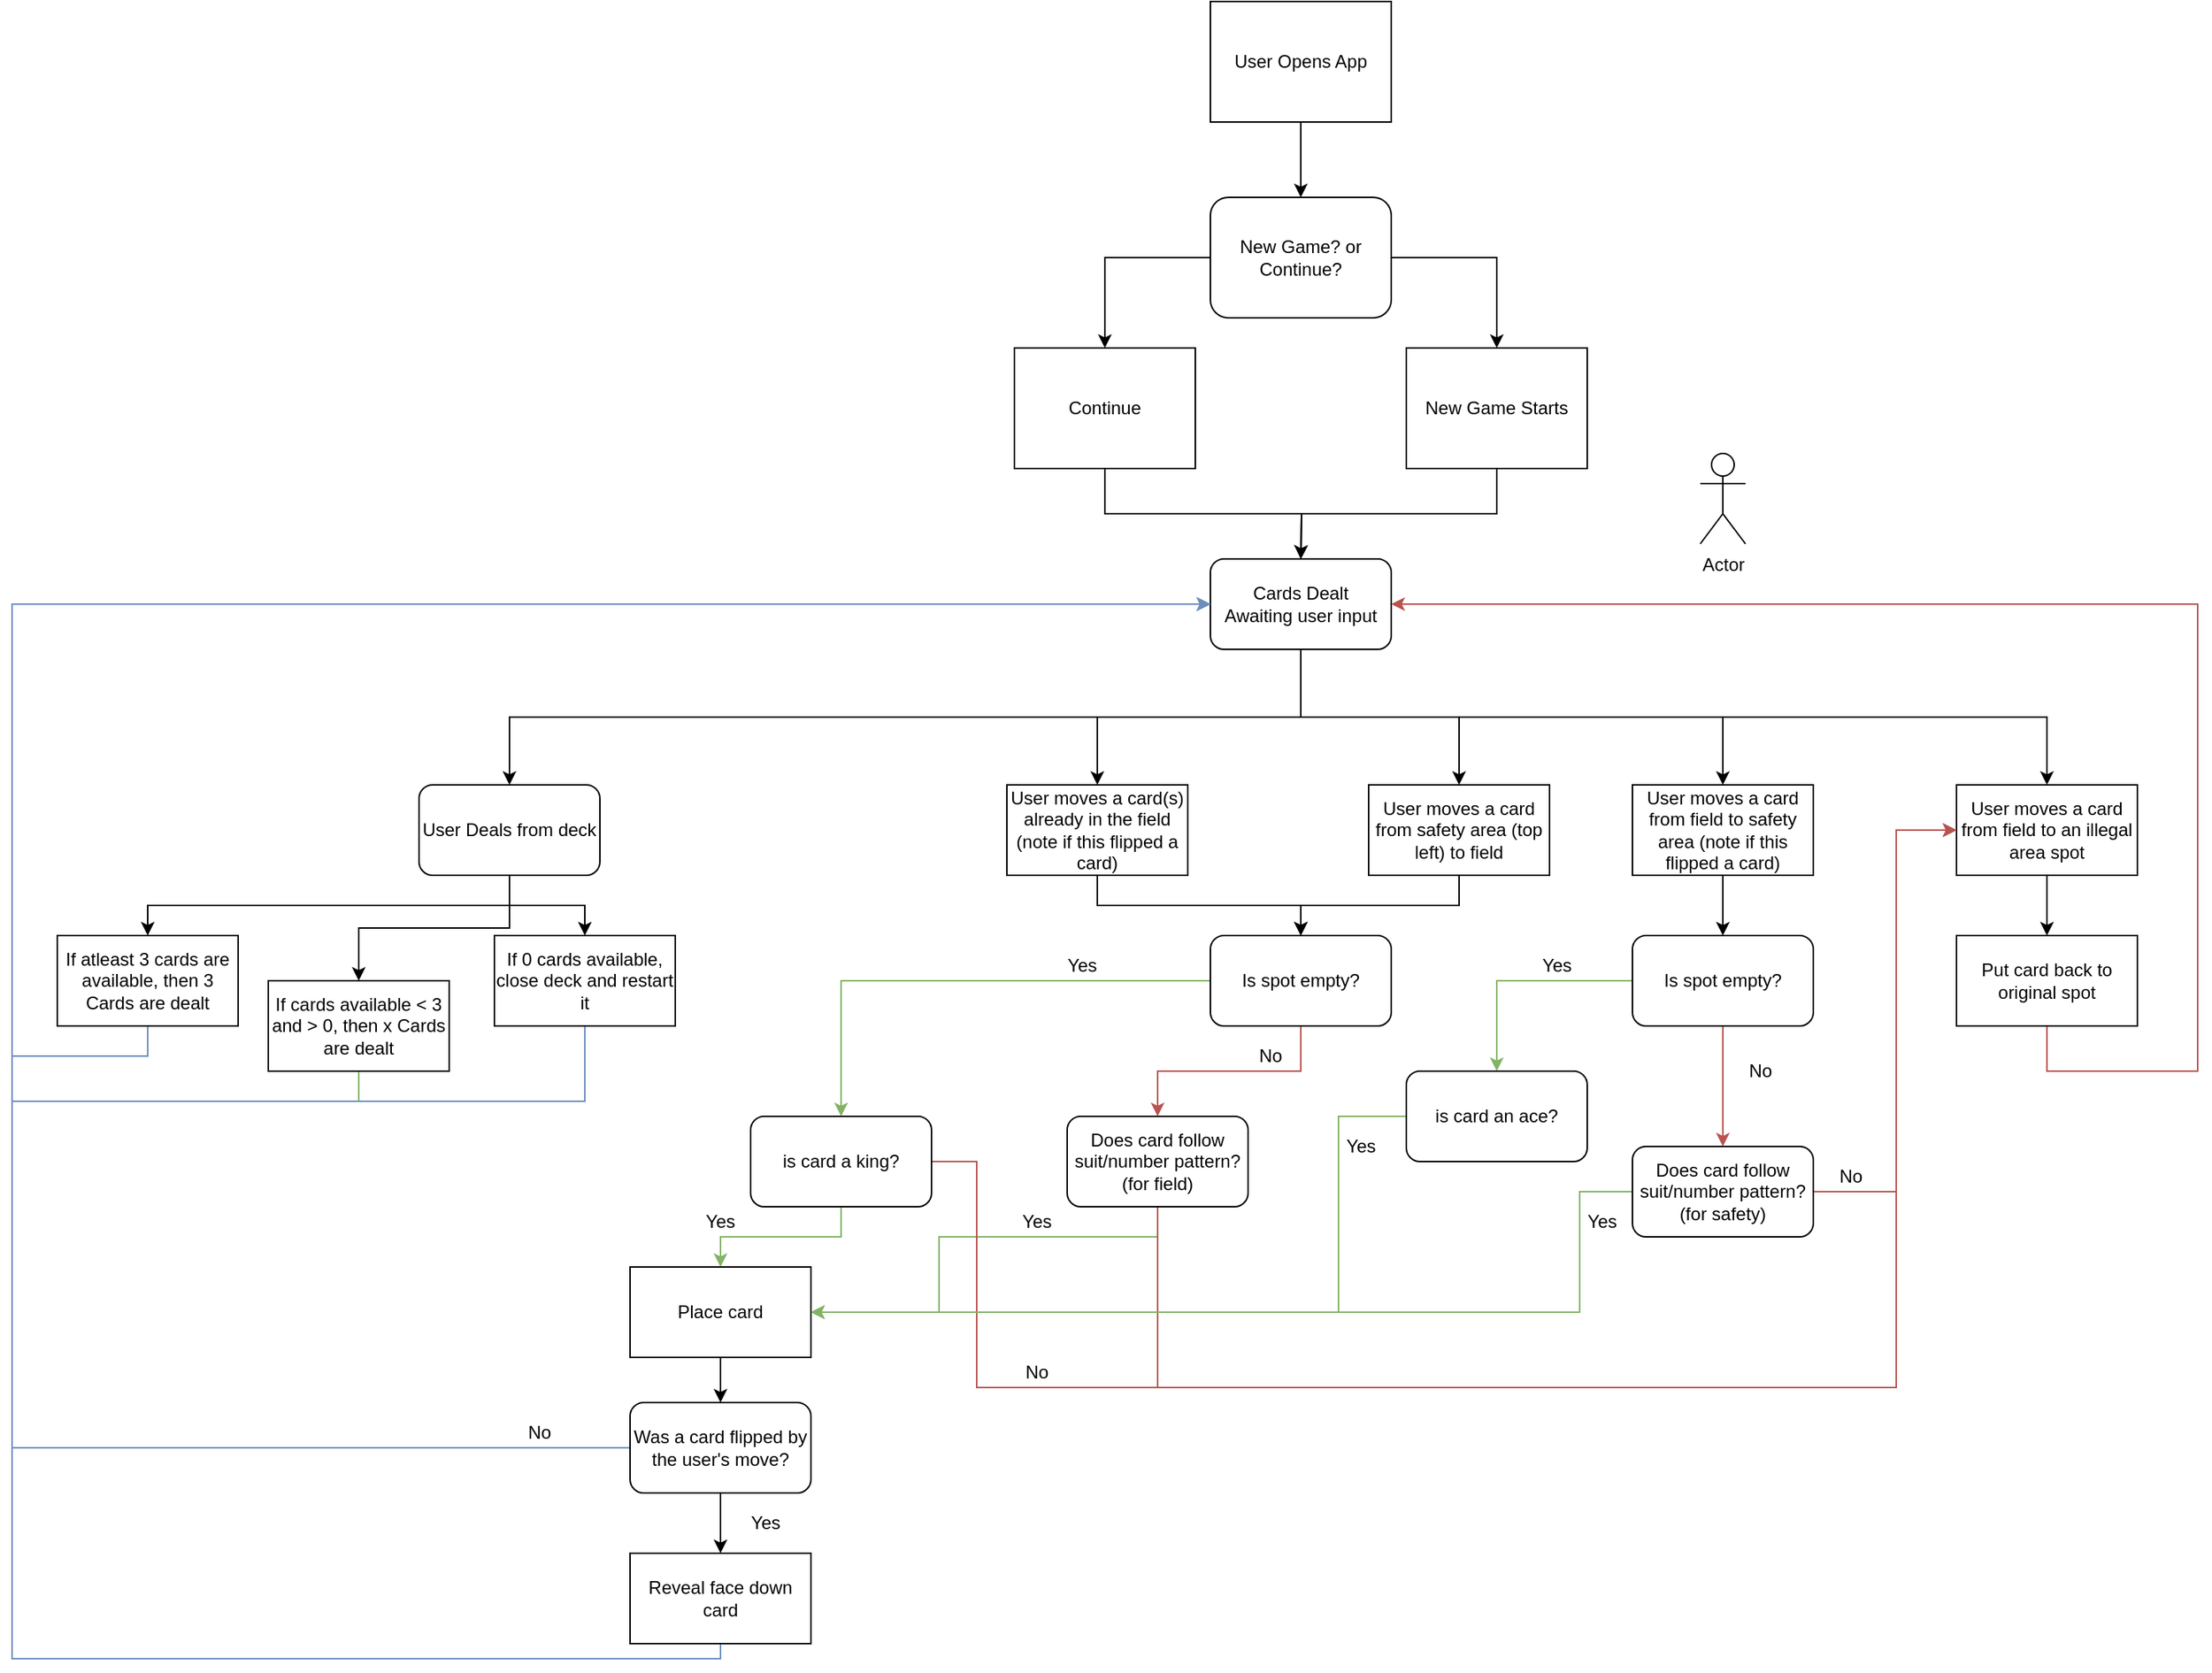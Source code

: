<mxfile version="14.5.1" type="github">
  <diagram id="rTNtYrn7hHBPd-B_lGoH" name="Page-1">
    <mxGraphModel dx="2641" dy="1101" grid="1" gridSize="10" guides="1" tooltips="1" connect="1" arrows="1" fold="1" page="1" pageScale="1" pageWidth="850" pageHeight="1100" math="0" shadow="0">
      <root>
        <mxCell id="0" />
        <mxCell id="1" parent="0" />
        <mxCell id="QM8wQPkqBQmamn_CLQ5U-1" value="" style="edgeStyle=orthogonalEdgeStyle;rounded=0;orthogonalLoop=1;jettySize=auto;html=1;" edge="1" parent="1" source="QM8wQPkqBQmamn_CLQ5U-2" target="QM8wQPkqBQmamn_CLQ5U-5">
          <mxGeometry relative="1" as="geometry" />
        </mxCell>
        <mxCell id="QM8wQPkqBQmamn_CLQ5U-2" value="User Opens App" style="rounded=0;whiteSpace=wrap;html=1;" vertex="1" parent="1">
          <mxGeometry x="365" y="20" width="120" height="80" as="geometry" />
        </mxCell>
        <mxCell id="QM8wQPkqBQmamn_CLQ5U-3" value="" style="edgeStyle=orthogonalEdgeStyle;rounded=0;orthogonalLoop=1;jettySize=auto;html=1;" edge="1" parent="1" source="QM8wQPkqBQmamn_CLQ5U-5" target="QM8wQPkqBQmamn_CLQ5U-7">
          <mxGeometry relative="1" as="geometry" />
        </mxCell>
        <mxCell id="QM8wQPkqBQmamn_CLQ5U-4" value="" style="edgeStyle=orthogonalEdgeStyle;rounded=0;orthogonalLoop=1;jettySize=auto;html=1;" edge="1" parent="1" source="QM8wQPkqBQmamn_CLQ5U-5" target="QM8wQPkqBQmamn_CLQ5U-9">
          <mxGeometry relative="1" as="geometry" />
        </mxCell>
        <mxCell id="QM8wQPkqBQmamn_CLQ5U-5" value="New Game? or&lt;br&gt;Continue?" style="rounded=1;whiteSpace=wrap;html=1;glass=0;" vertex="1" parent="1">
          <mxGeometry x="365" y="150" width="120" height="80" as="geometry" />
        </mxCell>
        <mxCell id="QM8wQPkqBQmamn_CLQ5U-6" style="edgeStyle=orthogonalEdgeStyle;rounded=0;orthogonalLoop=1;jettySize=auto;html=1;exitX=0.5;exitY=1;exitDx=0;exitDy=0;" edge="1" parent="1" source="QM8wQPkqBQmamn_CLQ5U-7">
          <mxGeometry relative="1" as="geometry">
            <mxPoint x="425" y="390" as="targetPoint" />
          </mxGeometry>
        </mxCell>
        <mxCell id="QM8wQPkqBQmamn_CLQ5U-7" value="New Game Starts" style="rounded=0;whiteSpace=wrap;html=1;" vertex="1" parent="1">
          <mxGeometry x="495" y="250" width="120" height="80" as="geometry" />
        </mxCell>
        <mxCell id="QM8wQPkqBQmamn_CLQ5U-8" value="" style="edgeStyle=orthogonalEdgeStyle;rounded=0;orthogonalLoop=1;jettySize=auto;html=1;exitX=0.5;exitY=1;exitDx=0;exitDy=0;" edge="1" parent="1" source="QM8wQPkqBQmamn_CLQ5U-9">
          <mxGeometry relative="1" as="geometry">
            <mxPoint x="425" y="390" as="targetPoint" />
          </mxGeometry>
        </mxCell>
        <mxCell id="QM8wQPkqBQmamn_CLQ5U-9" value="Continue" style="rounded=0;whiteSpace=wrap;html=1;" vertex="1" parent="1">
          <mxGeometry x="235" y="250" width="120" height="80" as="geometry" />
        </mxCell>
        <mxCell id="QM8wQPkqBQmamn_CLQ5U-11" value="Actor" style="shape=umlActor;verticalLabelPosition=bottom;verticalAlign=top;html=1;outlineConnect=0;" vertex="1" parent="1">
          <mxGeometry x="690" y="320" width="30" height="60" as="geometry" />
        </mxCell>
        <mxCell id="QM8wQPkqBQmamn_CLQ5U-26" style="edgeStyle=orthogonalEdgeStyle;rounded=0;orthogonalLoop=1;jettySize=auto;html=1;exitX=0.5;exitY=1;exitDx=0;exitDy=0;" edge="1" parent="1" source="QM8wQPkqBQmamn_CLQ5U-15" target="QM8wQPkqBQmamn_CLQ5U-20">
          <mxGeometry relative="1" as="geometry" />
        </mxCell>
        <mxCell id="QM8wQPkqBQmamn_CLQ5U-27" style="edgeStyle=orthogonalEdgeStyle;rounded=0;orthogonalLoop=1;jettySize=auto;html=1;entryX=0.5;entryY=0;entryDx=0;entryDy=0;exitX=0.5;exitY=1;exitDx=0;exitDy=0;" edge="1" parent="1" source="QM8wQPkqBQmamn_CLQ5U-15" target="QM8wQPkqBQmamn_CLQ5U-22">
          <mxGeometry relative="1" as="geometry" />
        </mxCell>
        <mxCell id="QM8wQPkqBQmamn_CLQ5U-28" style="edgeStyle=orthogonalEdgeStyle;rounded=0;orthogonalLoop=1;jettySize=auto;html=1;entryX=0.5;entryY=0;entryDx=0;entryDy=0;exitX=0.5;exitY=1;exitDx=0;exitDy=0;" edge="1" parent="1" source="QM8wQPkqBQmamn_CLQ5U-15" target="QM8wQPkqBQmamn_CLQ5U-17">
          <mxGeometry relative="1" as="geometry" />
        </mxCell>
        <mxCell id="QM8wQPkqBQmamn_CLQ5U-29" style="edgeStyle=orthogonalEdgeStyle;rounded=0;orthogonalLoop=1;jettySize=auto;html=1;exitX=0.5;exitY=1;exitDx=0;exitDy=0;" edge="1" parent="1" source="QM8wQPkqBQmamn_CLQ5U-15" target="QM8wQPkqBQmamn_CLQ5U-16">
          <mxGeometry relative="1" as="geometry" />
        </mxCell>
        <mxCell id="QM8wQPkqBQmamn_CLQ5U-73" style="edgeStyle=orthogonalEdgeStyle;rounded=0;orthogonalLoop=1;jettySize=auto;html=1;entryX=0.5;entryY=0;entryDx=0;entryDy=0;exitX=0.5;exitY=1;exitDx=0;exitDy=0;" edge="1" parent="1" source="QM8wQPkqBQmamn_CLQ5U-15" target="QM8wQPkqBQmamn_CLQ5U-18">
          <mxGeometry relative="1" as="geometry" />
        </mxCell>
        <mxCell id="QM8wQPkqBQmamn_CLQ5U-15" value="Cards Dealt&lt;br&gt;Awaiting user input" style="rounded=1;whiteSpace=wrap;html=1;" vertex="1" parent="1">
          <mxGeometry x="365" y="390" width="120" height="60" as="geometry" />
        </mxCell>
        <mxCell id="QM8wQPkqBQmamn_CLQ5U-30" style="edgeStyle=orthogonalEdgeStyle;rounded=0;orthogonalLoop=1;jettySize=auto;html=1;exitX=0.5;exitY=1;exitDx=0;exitDy=0;" edge="1" parent="1" source="QM8wQPkqBQmamn_CLQ5U-16" target="QM8wQPkqBQmamn_CLQ5U-31">
          <mxGeometry relative="1" as="geometry">
            <mxPoint x="-100" y="680" as="targetPoint" />
          </mxGeometry>
        </mxCell>
        <mxCell id="QM8wQPkqBQmamn_CLQ5U-34" style="edgeStyle=orthogonalEdgeStyle;rounded=0;orthogonalLoop=1;jettySize=auto;html=1;" edge="1" parent="1" source="QM8wQPkqBQmamn_CLQ5U-16" target="QM8wQPkqBQmamn_CLQ5U-32">
          <mxGeometry relative="1" as="geometry" />
        </mxCell>
        <mxCell id="QM8wQPkqBQmamn_CLQ5U-35" style="edgeStyle=orthogonalEdgeStyle;rounded=0;orthogonalLoop=1;jettySize=auto;html=1;" edge="1" parent="1" source="QM8wQPkqBQmamn_CLQ5U-16" target="QM8wQPkqBQmamn_CLQ5U-33">
          <mxGeometry relative="1" as="geometry" />
        </mxCell>
        <mxCell id="QM8wQPkqBQmamn_CLQ5U-16" value="User Deals from deck" style="rounded=1;whiteSpace=wrap;html=1;" vertex="1" parent="1">
          <mxGeometry x="-160" y="540" width="120" height="60" as="geometry" />
        </mxCell>
        <mxCell id="QM8wQPkqBQmamn_CLQ5U-42" style="edgeStyle=orthogonalEdgeStyle;rounded=0;orthogonalLoop=1;jettySize=auto;html=1;exitX=0.5;exitY=1;exitDx=0;exitDy=0;" edge="1" parent="1" source="QM8wQPkqBQmamn_CLQ5U-17" target="QM8wQPkqBQmamn_CLQ5U-43">
          <mxGeometry relative="1" as="geometry">
            <mxPoint x="120" y="640" as="targetPoint" />
          </mxGeometry>
        </mxCell>
        <mxCell id="QM8wQPkqBQmamn_CLQ5U-17" value="User moves a card(s) already in the field&lt;br&gt;(note if this flipped a card)" style="rounded=0;whiteSpace=wrap;html=1;" vertex="1" parent="1">
          <mxGeometry x="230" y="540" width="120" height="60" as="geometry" />
        </mxCell>
        <mxCell id="QM8wQPkqBQmamn_CLQ5U-77" value="" style="edgeStyle=orthogonalEdgeStyle;rounded=0;orthogonalLoop=1;jettySize=auto;html=1;" edge="1" parent="1" source="QM8wQPkqBQmamn_CLQ5U-18" target="QM8wQPkqBQmamn_CLQ5U-76">
          <mxGeometry relative="1" as="geometry" />
        </mxCell>
        <mxCell id="QM8wQPkqBQmamn_CLQ5U-18" value="User moves a card from field to safety area (note if this flipped a card)" style="rounded=0;whiteSpace=wrap;html=1;" vertex="1" parent="1">
          <mxGeometry x="645" y="540" width="120" height="60" as="geometry" />
        </mxCell>
        <mxCell id="QM8wQPkqBQmamn_CLQ5U-74" style="edgeStyle=orthogonalEdgeStyle;rounded=0;orthogonalLoop=1;jettySize=auto;html=1;entryX=0.5;entryY=0;entryDx=0;entryDy=0;" edge="1" parent="1" source="QM8wQPkqBQmamn_CLQ5U-20" target="QM8wQPkqBQmamn_CLQ5U-43">
          <mxGeometry relative="1" as="geometry" />
        </mxCell>
        <mxCell id="QM8wQPkqBQmamn_CLQ5U-20" value="User moves a card from safety area (top left) to field" style="rounded=0;whiteSpace=wrap;html=1;" vertex="1" parent="1">
          <mxGeometry x="470" y="540" width="120" height="60" as="geometry" />
        </mxCell>
        <mxCell id="QM8wQPkqBQmamn_CLQ5U-39" style="edgeStyle=orthogonalEdgeStyle;rounded=0;orthogonalLoop=1;jettySize=auto;html=1;" edge="1" parent="1" source="QM8wQPkqBQmamn_CLQ5U-22" target="QM8wQPkqBQmamn_CLQ5U-40">
          <mxGeometry relative="1" as="geometry">
            <mxPoint x="920" y="650" as="targetPoint" />
          </mxGeometry>
        </mxCell>
        <mxCell id="QM8wQPkqBQmamn_CLQ5U-22" value="User moves a card from field to an illegal area spot" style="rounded=0;whiteSpace=wrap;html=1;" vertex="1" parent="1">
          <mxGeometry x="860" y="540" width="120" height="60" as="geometry" />
        </mxCell>
        <mxCell id="QM8wQPkqBQmamn_CLQ5U-36" style="edgeStyle=orthogonalEdgeStyle;rounded=0;orthogonalLoop=1;jettySize=auto;html=1;entryX=0;entryY=0.5;entryDx=0;entryDy=0;exitX=0.5;exitY=1;exitDx=0;exitDy=0;fillColor=#dae8fc;strokeColor=#6c8ebf;" edge="1" parent="1" source="QM8wQPkqBQmamn_CLQ5U-31" target="QM8wQPkqBQmamn_CLQ5U-15">
          <mxGeometry relative="1" as="geometry">
            <Array as="points">
              <mxPoint x="-340" y="720" />
              <mxPoint x="-430" y="720" />
              <mxPoint x="-430" y="420" />
            </Array>
          </mxGeometry>
        </mxCell>
        <mxCell id="QM8wQPkqBQmamn_CLQ5U-31" value="If atleast 3 cards are available, then 3 Cards are dealt" style="rounded=0;whiteSpace=wrap;html=1;" vertex="1" parent="1">
          <mxGeometry x="-400" y="640" width="120" height="60" as="geometry" />
        </mxCell>
        <mxCell id="QM8wQPkqBQmamn_CLQ5U-37" style="edgeStyle=orthogonalEdgeStyle;rounded=0;orthogonalLoop=1;jettySize=auto;html=1;entryX=0;entryY=0.5;entryDx=0;entryDy=0;exitX=0.5;exitY=1;exitDx=0;exitDy=0;fillColor=#d5e8d4;strokeColor=#82b366;" edge="1" parent="1" source="QM8wQPkqBQmamn_CLQ5U-32" target="QM8wQPkqBQmamn_CLQ5U-15">
          <mxGeometry relative="1" as="geometry">
            <Array as="points">
              <mxPoint x="-200" y="750" />
              <mxPoint x="-430" y="750" />
              <mxPoint x="-430" y="420" />
            </Array>
          </mxGeometry>
        </mxCell>
        <mxCell id="QM8wQPkqBQmamn_CLQ5U-32" value="If cards available &amp;lt; 3 and &amp;gt; 0, then x Cards are dealt" style="rounded=0;whiteSpace=wrap;html=1;" vertex="1" parent="1">
          <mxGeometry x="-260" y="670" width="120" height="60" as="geometry" />
        </mxCell>
        <mxCell id="QM8wQPkqBQmamn_CLQ5U-38" style="edgeStyle=orthogonalEdgeStyle;rounded=0;orthogonalLoop=1;jettySize=auto;html=1;entryX=0;entryY=0.5;entryDx=0;entryDy=0;exitX=0.5;exitY=1;exitDx=0;exitDy=0;fillColor=#dae8fc;strokeColor=#6c8ebf;" edge="1" parent="1" source="QM8wQPkqBQmamn_CLQ5U-33" target="QM8wQPkqBQmamn_CLQ5U-15">
          <mxGeometry relative="1" as="geometry">
            <Array as="points">
              <mxPoint x="-50" y="750" />
              <mxPoint x="-430" y="750" />
              <mxPoint x="-430" y="420" />
            </Array>
          </mxGeometry>
        </mxCell>
        <mxCell id="QM8wQPkqBQmamn_CLQ5U-33" value="If 0 cards available, close deck and restart it" style="rounded=0;whiteSpace=wrap;html=1;" vertex="1" parent="1">
          <mxGeometry x="-110" y="640" width="120" height="60" as="geometry" />
        </mxCell>
        <mxCell id="QM8wQPkqBQmamn_CLQ5U-41" style="edgeStyle=orthogonalEdgeStyle;rounded=0;orthogonalLoop=1;jettySize=auto;html=1;entryX=1;entryY=0.5;entryDx=0;entryDy=0;exitX=0.5;exitY=1;exitDx=0;exitDy=0;fillColor=#f8cecc;strokeColor=#b85450;" edge="1" parent="1" source="QM8wQPkqBQmamn_CLQ5U-40" target="QM8wQPkqBQmamn_CLQ5U-15">
          <mxGeometry relative="1" as="geometry">
            <Array as="points">
              <mxPoint x="920" y="730" />
              <mxPoint x="1020" y="730" />
              <mxPoint x="1020" y="420" />
            </Array>
          </mxGeometry>
        </mxCell>
        <mxCell id="QM8wQPkqBQmamn_CLQ5U-40" value="Put card back to original spot" style="rounded=0;whiteSpace=wrap;html=1;" vertex="1" parent="1">
          <mxGeometry x="860" y="640" width="120" height="60" as="geometry" />
        </mxCell>
        <mxCell id="QM8wQPkqBQmamn_CLQ5U-46" style="edgeStyle=orthogonalEdgeStyle;rounded=0;orthogonalLoop=1;jettySize=auto;html=1;exitX=0;exitY=0.5;exitDx=0;exitDy=0;fillColor=#d5e8d4;strokeColor=#82b366;" edge="1" parent="1" source="QM8wQPkqBQmamn_CLQ5U-43" target="QM8wQPkqBQmamn_CLQ5U-51">
          <mxGeometry relative="1" as="geometry">
            <mxPoint x="120" y="760" as="targetPoint" />
          </mxGeometry>
        </mxCell>
        <mxCell id="QM8wQPkqBQmamn_CLQ5U-47" style="edgeStyle=orthogonalEdgeStyle;rounded=0;orthogonalLoop=1;jettySize=auto;html=1;exitX=0.5;exitY=1;exitDx=0;exitDy=0;entryX=0.5;entryY=0;entryDx=0;entryDy=0;fillColor=#f8cecc;strokeColor=#b85450;" edge="1" parent="1" source="QM8wQPkqBQmamn_CLQ5U-43" target="QM8wQPkqBQmamn_CLQ5U-49">
          <mxGeometry relative="1" as="geometry">
            <mxPoint x="320" y="760" as="targetPoint" />
          </mxGeometry>
        </mxCell>
        <mxCell id="QM8wQPkqBQmamn_CLQ5U-43" value="Is spot empty?" style="rounded=1;whiteSpace=wrap;html=1;" vertex="1" parent="1">
          <mxGeometry x="365" y="640" width="120" height="60" as="geometry" />
        </mxCell>
        <mxCell id="QM8wQPkqBQmamn_CLQ5U-61" style="edgeStyle=orthogonalEdgeStyle;rounded=0;orthogonalLoop=1;jettySize=auto;html=1;entryX=1;entryY=0.5;entryDx=0;entryDy=0;fillColor=#d5e8d4;strokeColor=#82b366;" edge="1" parent="1" source="QM8wQPkqBQmamn_CLQ5U-49" target="QM8wQPkqBQmamn_CLQ5U-57">
          <mxGeometry relative="1" as="geometry">
            <Array as="points">
              <mxPoint x="330" y="840" />
              <mxPoint x="185" y="840" />
              <mxPoint x="185" y="890" />
            </Array>
          </mxGeometry>
        </mxCell>
        <mxCell id="QM8wQPkqBQmamn_CLQ5U-63" style="edgeStyle=orthogonalEdgeStyle;rounded=0;orthogonalLoop=1;jettySize=auto;html=1;entryX=0;entryY=0.5;entryDx=0;entryDy=0;fillColor=#f8cecc;strokeColor=#b85450;" edge="1" parent="1" source="QM8wQPkqBQmamn_CLQ5U-49" target="QM8wQPkqBQmamn_CLQ5U-22">
          <mxGeometry relative="1" as="geometry">
            <Array as="points">
              <mxPoint x="330" y="940" />
              <mxPoint x="820" y="940" />
              <mxPoint x="820" y="570" />
            </Array>
          </mxGeometry>
        </mxCell>
        <mxCell id="QM8wQPkqBQmamn_CLQ5U-49" value="Does card follow suit/number pattern? (for field)" style="rounded=1;whiteSpace=wrap;html=1;" vertex="1" parent="1">
          <mxGeometry x="270" y="760" width="120" height="60" as="geometry" />
        </mxCell>
        <mxCell id="QM8wQPkqBQmamn_CLQ5U-54" style="edgeStyle=orthogonalEdgeStyle;rounded=0;orthogonalLoop=1;jettySize=auto;html=1;entryX=0;entryY=0.5;entryDx=0;entryDy=0;fillColor=#f8cecc;strokeColor=#b85450;exitX=1;exitY=0.5;exitDx=0;exitDy=0;" edge="1" parent="1" source="QM8wQPkqBQmamn_CLQ5U-51" target="QM8wQPkqBQmamn_CLQ5U-22">
          <mxGeometry relative="1" as="geometry">
            <mxPoint x="260" y="900" as="sourcePoint" />
            <Array as="points">
              <mxPoint x="210" y="790" />
              <mxPoint x="210" y="940" />
              <mxPoint x="820" y="940" />
              <mxPoint x="820" y="570" />
            </Array>
          </mxGeometry>
        </mxCell>
        <mxCell id="QM8wQPkqBQmamn_CLQ5U-59" style="edgeStyle=orthogonalEdgeStyle;rounded=0;orthogonalLoop=1;jettySize=auto;html=1;entryX=0.5;entryY=0;entryDx=0;entryDy=0;fillColor=#d5e8d4;strokeColor=#82b366;" edge="1" parent="1" source="QM8wQPkqBQmamn_CLQ5U-51" target="QM8wQPkqBQmamn_CLQ5U-57">
          <mxGeometry relative="1" as="geometry" />
        </mxCell>
        <mxCell id="QM8wQPkqBQmamn_CLQ5U-51" value="is card a king?" style="rounded=1;whiteSpace=wrap;html=1;" vertex="1" parent="1">
          <mxGeometry x="60" y="760" width="120" height="60" as="geometry" />
        </mxCell>
        <mxCell id="QM8wQPkqBQmamn_CLQ5U-52" value="Yes" style="text;html=1;strokeColor=none;fillColor=none;align=center;verticalAlign=middle;whiteSpace=wrap;rounded=0;" vertex="1" parent="1">
          <mxGeometry x="260" y="650" width="40" height="20" as="geometry" />
        </mxCell>
        <mxCell id="QM8wQPkqBQmamn_CLQ5U-53" value="No" style="text;html=1;strokeColor=none;fillColor=none;align=center;verticalAlign=middle;whiteSpace=wrap;rounded=0;" vertex="1" parent="1">
          <mxGeometry x="385" y="710" width="40" height="20" as="geometry" />
        </mxCell>
        <mxCell id="QM8wQPkqBQmamn_CLQ5U-55" value="Yes" style="text;html=1;strokeColor=none;fillColor=none;align=center;verticalAlign=middle;whiteSpace=wrap;rounded=0;" vertex="1" parent="1">
          <mxGeometry x="20" y="820" width="40" height="20" as="geometry" />
        </mxCell>
        <mxCell id="QM8wQPkqBQmamn_CLQ5U-56" value="No" style="text;html=1;strokeColor=none;fillColor=none;align=center;verticalAlign=middle;whiteSpace=wrap;rounded=0;" vertex="1" parent="1">
          <mxGeometry x="230" y="920" width="40" height="20" as="geometry" />
        </mxCell>
        <mxCell id="QM8wQPkqBQmamn_CLQ5U-65" value="" style="edgeStyle=orthogonalEdgeStyle;rounded=0;orthogonalLoop=1;jettySize=auto;html=1;" edge="1" parent="1" source="QM8wQPkqBQmamn_CLQ5U-57" target="QM8wQPkqBQmamn_CLQ5U-64">
          <mxGeometry relative="1" as="geometry" />
        </mxCell>
        <mxCell id="QM8wQPkqBQmamn_CLQ5U-57" value="Place card" style="rounded=0;whiteSpace=wrap;html=1;" vertex="1" parent="1">
          <mxGeometry x="-20" y="860" width="120" height="60" as="geometry" />
        </mxCell>
        <mxCell id="QM8wQPkqBQmamn_CLQ5U-62" value="Yes" style="text;html=1;strokeColor=none;fillColor=none;align=center;verticalAlign=middle;whiteSpace=wrap;rounded=0;" vertex="1" parent="1">
          <mxGeometry x="230" y="820" width="40" height="20" as="geometry" />
        </mxCell>
        <mxCell id="QM8wQPkqBQmamn_CLQ5U-66" style="edgeStyle=orthogonalEdgeStyle;rounded=0;orthogonalLoop=1;jettySize=auto;html=1;exitX=0;exitY=0.5;exitDx=0;exitDy=0;entryX=0;entryY=0.5;entryDx=0;entryDy=0;fillColor=#dae8fc;strokeColor=#6c8ebf;" edge="1" parent="1" source="QM8wQPkqBQmamn_CLQ5U-64" target="QM8wQPkqBQmamn_CLQ5U-15">
          <mxGeometry relative="1" as="geometry">
            <Array as="points">
              <mxPoint x="-430" y="980" />
              <mxPoint x="-430" y="420" />
            </Array>
          </mxGeometry>
        </mxCell>
        <mxCell id="QM8wQPkqBQmamn_CLQ5U-69" value="" style="edgeStyle=orthogonalEdgeStyle;rounded=0;orthogonalLoop=1;jettySize=auto;html=1;" edge="1" parent="1" source="QM8wQPkqBQmamn_CLQ5U-64" target="QM8wQPkqBQmamn_CLQ5U-68">
          <mxGeometry relative="1" as="geometry" />
        </mxCell>
        <mxCell id="QM8wQPkqBQmamn_CLQ5U-64" value="Was a card flipped by the user&#39;s move?" style="whiteSpace=wrap;html=1;rounded=1;" vertex="1" parent="1">
          <mxGeometry x="-20" y="950" width="120" height="60" as="geometry" />
        </mxCell>
        <mxCell id="QM8wQPkqBQmamn_CLQ5U-67" value="No" style="text;html=1;strokeColor=none;fillColor=none;align=center;verticalAlign=middle;whiteSpace=wrap;rounded=0;" vertex="1" parent="1">
          <mxGeometry x="-100" y="960" width="40" height="20" as="geometry" />
        </mxCell>
        <mxCell id="QM8wQPkqBQmamn_CLQ5U-71" style="edgeStyle=orthogonalEdgeStyle;rounded=0;orthogonalLoop=1;jettySize=auto;html=1;entryX=0;entryY=0.5;entryDx=0;entryDy=0;fillColor=#dae8fc;strokeColor=#6c8ebf;" edge="1" parent="1" source="QM8wQPkqBQmamn_CLQ5U-68" target="QM8wQPkqBQmamn_CLQ5U-15">
          <mxGeometry relative="1" as="geometry">
            <Array as="points">
              <mxPoint x="-430" y="1120" />
              <mxPoint x="-430" y="420" />
            </Array>
          </mxGeometry>
        </mxCell>
        <mxCell id="QM8wQPkqBQmamn_CLQ5U-68" value="Reveal face down card" style="whiteSpace=wrap;html=1;rounded=0;" vertex="1" parent="1">
          <mxGeometry x="-20" y="1050" width="120" height="60" as="geometry" />
        </mxCell>
        <mxCell id="QM8wQPkqBQmamn_CLQ5U-70" value="Yes" style="text;html=1;strokeColor=none;fillColor=none;align=center;verticalAlign=middle;whiteSpace=wrap;rounded=0;" vertex="1" parent="1">
          <mxGeometry x="50" y="1020" width="40" height="20" as="geometry" />
        </mxCell>
        <mxCell id="QM8wQPkqBQmamn_CLQ5U-80" style="edgeStyle=orthogonalEdgeStyle;rounded=0;orthogonalLoop=1;jettySize=auto;html=1;entryX=0.5;entryY=0;entryDx=0;entryDy=0;fillColor=#d5e8d4;strokeColor=#82b366;" edge="1" parent="1" source="QM8wQPkqBQmamn_CLQ5U-76" target="QM8wQPkqBQmamn_CLQ5U-78">
          <mxGeometry relative="1" as="geometry" />
        </mxCell>
        <mxCell id="QM8wQPkqBQmamn_CLQ5U-83" style="edgeStyle=orthogonalEdgeStyle;rounded=0;orthogonalLoop=1;jettySize=auto;html=1;entryX=0.5;entryY=0;entryDx=0;entryDy=0;fillColor=#f8cecc;strokeColor=#b85450;" edge="1" parent="1" source="QM8wQPkqBQmamn_CLQ5U-76" target="QM8wQPkqBQmamn_CLQ5U-82">
          <mxGeometry relative="1" as="geometry" />
        </mxCell>
        <mxCell id="QM8wQPkqBQmamn_CLQ5U-76" value="Is spot empty?" style="whiteSpace=wrap;html=1;rounded=1;" vertex="1" parent="1">
          <mxGeometry x="645" y="640" width="120" height="60" as="geometry" />
        </mxCell>
        <mxCell id="QM8wQPkqBQmamn_CLQ5U-87" style="edgeStyle=orthogonalEdgeStyle;rounded=0;orthogonalLoop=1;jettySize=auto;html=1;entryX=1;entryY=0.5;entryDx=0;entryDy=0;fillColor=#d5e8d4;strokeColor=#82b366;exitX=0;exitY=0.5;exitDx=0;exitDy=0;" edge="1" parent="1" source="QM8wQPkqBQmamn_CLQ5U-78" target="QM8wQPkqBQmamn_CLQ5U-57">
          <mxGeometry relative="1" as="geometry">
            <Array as="points">
              <mxPoint x="450" y="760" />
              <mxPoint x="450" y="890" />
            </Array>
          </mxGeometry>
        </mxCell>
        <mxCell id="QM8wQPkqBQmamn_CLQ5U-78" value="is card an ace?" style="rounded=1;whiteSpace=wrap;html=1;" vertex="1" parent="1">
          <mxGeometry x="495" y="730" width="120" height="60" as="geometry" />
        </mxCell>
        <mxCell id="QM8wQPkqBQmamn_CLQ5U-81" value="Yes" style="text;html=1;strokeColor=none;fillColor=none;align=center;verticalAlign=middle;whiteSpace=wrap;rounded=0;" vertex="1" parent="1">
          <mxGeometry x="575" y="650" width="40" height="20" as="geometry" />
        </mxCell>
        <mxCell id="QM8wQPkqBQmamn_CLQ5U-88" style="edgeStyle=orthogonalEdgeStyle;rounded=0;orthogonalLoop=1;jettySize=auto;html=1;entryX=1;entryY=0.5;entryDx=0;entryDy=0;exitX=0;exitY=0.5;exitDx=0;exitDy=0;fillColor=#d5e8d4;strokeColor=#82b366;" edge="1" parent="1" source="QM8wQPkqBQmamn_CLQ5U-82" target="QM8wQPkqBQmamn_CLQ5U-57">
          <mxGeometry relative="1" as="geometry">
            <Array as="points">
              <mxPoint x="610" y="810" />
              <mxPoint x="610" y="890" />
            </Array>
          </mxGeometry>
        </mxCell>
        <mxCell id="QM8wQPkqBQmamn_CLQ5U-90" style="edgeStyle=orthogonalEdgeStyle;rounded=0;orthogonalLoop=1;jettySize=auto;html=1;entryX=0;entryY=0.5;entryDx=0;entryDy=0;fillColor=#f8cecc;strokeColor=#b85450;" edge="1" parent="1" source="QM8wQPkqBQmamn_CLQ5U-82" target="QM8wQPkqBQmamn_CLQ5U-22">
          <mxGeometry relative="1" as="geometry">
            <Array as="points">
              <mxPoint x="820" y="810" />
              <mxPoint x="820" y="570" />
            </Array>
          </mxGeometry>
        </mxCell>
        <mxCell id="QM8wQPkqBQmamn_CLQ5U-82" value="Does card follow suit/number pattern? (for safety)" style="rounded=1;whiteSpace=wrap;html=1;" vertex="1" parent="1">
          <mxGeometry x="645" y="780" width="120" height="60" as="geometry" />
        </mxCell>
        <mxCell id="QM8wQPkqBQmamn_CLQ5U-84" value="No" style="text;html=1;strokeColor=none;fillColor=none;align=center;verticalAlign=middle;whiteSpace=wrap;rounded=0;" vertex="1" parent="1">
          <mxGeometry x="710" y="720" width="40" height="20" as="geometry" />
        </mxCell>
        <mxCell id="QM8wQPkqBQmamn_CLQ5U-86" value="Yes" style="text;html=1;strokeColor=none;fillColor=none;align=center;verticalAlign=middle;whiteSpace=wrap;rounded=0;" vertex="1" parent="1">
          <mxGeometry x="445" y="770" width="40" height="20" as="geometry" />
        </mxCell>
        <mxCell id="QM8wQPkqBQmamn_CLQ5U-89" value="Yes" style="text;html=1;strokeColor=none;fillColor=none;align=center;verticalAlign=middle;whiteSpace=wrap;rounded=0;" vertex="1" parent="1">
          <mxGeometry x="605" y="820" width="40" height="20" as="geometry" />
        </mxCell>
        <mxCell id="QM8wQPkqBQmamn_CLQ5U-91" value="No" style="text;html=1;strokeColor=none;fillColor=none;align=center;verticalAlign=middle;whiteSpace=wrap;rounded=0;" vertex="1" parent="1">
          <mxGeometry x="770" y="790" width="40" height="20" as="geometry" />
        </mxCell>
      </root>
    </mxGraphModel>
  </diagram>
</mxfile>
